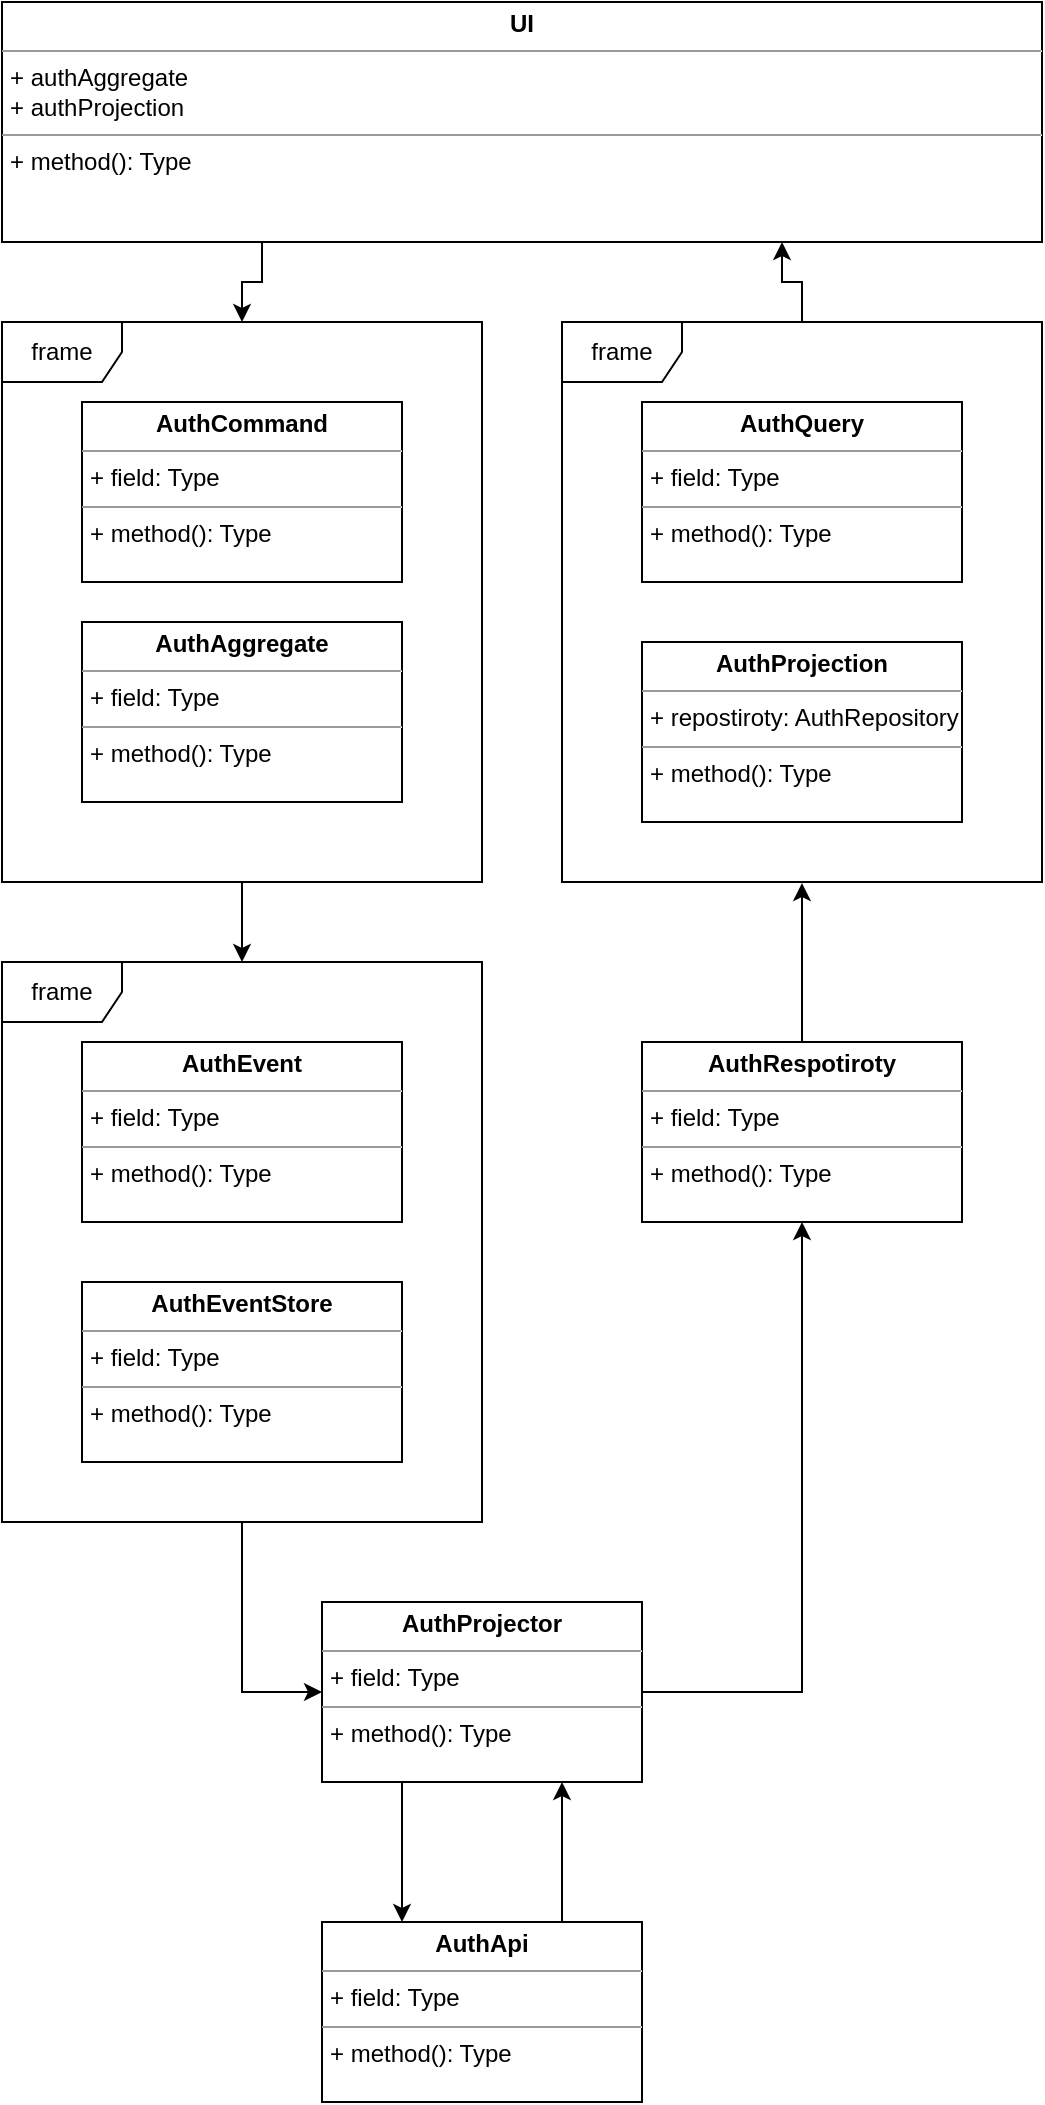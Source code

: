 <mxfile version="23.1.5" type="github">
  <diagram name="Страница — 1" id="XL13YVDVMJeZTi9-Jwk2">
    <mxGraphModel dx="795" dy="543" grid="1" gridSize="10" guides="1" tooltips="1" connect="1" arrows="1" fold="1" page="1" pageScale="1" pageWidth="827" pageHeight="1169" math="0" shadow="0">
      <root>
        <mxCell id="0" />
        <mxCell id="1" parent="0" />
        <mxCell id="xMHgK0UpSn4eUoOwmHlO-2" value="&lt;p style=&quot;margin:0px;margin-top:4px;text-align:center;&quot;&gt;&lt;b&gt;AuthAggregate&lt;/b&gt;&lt;/p&gt;&lt;hr size=&quot;1&quot;&gt;&lt;p style=&quot;margin:0px;margin-left:4px;&quot;&gt;+ field: Type&lt;/p&gt;&lt;hr size=&quot;1&quot;&gt;&lt;p style=&quot;margin:0px;margin-left:4px;&quot;&gt;+ method(): Type&lt;/p&gt;" style="verticalAlign=top;align=left;overflow=fill;html=1;whiteSpace=wrap;" vertex="1" parent="1">
          <mxGeometry x="120" y="350" width="160" height="90" as="geometry" />
        </mxCell>
        <mxCell id="xMHgK0UpSn4eUoOwmHlO-15" style="edgeStyle=orthogonalEdgeStyle;rounded=0;orthogonalLoop=1;jettySize=auto;html=1;exitX=0.25;exitY=1;exitDx=0;exitDy=0;" edge="1" parent="1" source="xMHgK0UpSn4eUoOwmHlO-3" target="xMHgK0UpSn4eUoOwmHlO-6">
          <mxGeometry relative="1" as="geometry" />
        </mxCell>
        <mxCell id="xMHgK0UpSn4eUoOwmHlO-3" value="&lt;p style=&quot;margin:0px;margin-top:4px;text-align:center;&quot;&gt;&lt;b&gt;UI&lt;/b&gt;&lt;/p&gt;&lt;hr size=&quot;1&quot;&gt;&lt;p style=&quot;margin:0px;margin-left:4px;&quot;&gt;+ authAggregate&lt;/p&gt;&lt;p style=&quot;margin:0px;margin-left:4px;&quot;&gt;+ authProjection&lt;/p&gt;&lt;hr size=&quot;1&quot;&gt;&lt;p style=&quot;margin:0px;margin-left:4px;&quot;&gt;+ method(): Type&lt;/p&gt;" style="verticalAlign=top;align=left;overflow=fill;html=1;whiteSpace=wrap;" vertex="1" parent="1">
          <mxGeometry x="80" y="40" width="520" height="120" as="geometry" />
        </mxCell>
        <mxCell id="xMHgK0UpSn4eUoOwmHlO-4" value="&lt;p style=&quot;margin:0px;margin-top:4px;text-align:center;&quot;&gt;&lt;b&gt;AuthProjection&lt;/b&gt;&lt;/p&gt;&lt;hr size=&quot;1&quot;&gt;&lt;p style=&quot;margin:0px;margin-left:4px;&quot;&gt;+ repostiroty: AuthRepository&lt;/p&gt;&lt;hr size=&quot;1&quot;&gt;&lt;p style=&quot;margin:0px;margin-left:4px;&quot;&gt;+ method(): Type&lt;/p&gt;" style="verticalAlign=top;align=left;overflow=fill;html=1;whiteSpace=wrap;" vertex="1" parent="1">
          <mxGeometry x="400" y="360" width="160" height="90" as="geometry" />
        </mxCell>
        <mxCell id="xMHgK0UpSn4eUoOwmHlO-5" value="&lt;p style=&quot;margin:0px;margin-top:4px;text-align:center;&quot;&gt;&lt;b&gt;AuthCommand&lt;/b&gt;&lt;/p&gt;&lt;hr size=&quot;1&quot;&gt;&lt;p style=&quot;margin:0px;margin-left:4px;&quot;&gt;+ field: Type&lt;/p&gt;&lt;hr size=&quot;1&quot;&gt;&lt;p style=&quot;margin:0px;margin-left:4px;&quot;&gt;+ method(): Type&lt;/p&gt;" style="verticalAlign=top;align=left;overflow=fill;html=1;whiteSpace=wrap;" vertex="1" parent="1">
          <mxGeometry x="120" y="240" width="160" height="90" as="geometry" />
        </mxCell>
        <mxCell id="xMHgK0UpSn4eUoOwmHlO-18" style="edgeStyle=orthogonalEdgeStyle;rounded=0;orthogonalLoop=1;jettySize=auto;html=1;" edge="1" parent="1" source="xMHgK0UpSn4eUoOwmHlO-6" target="xMHgK0UpSn4eUoOwmHlO-11">
          <mxGeometry relative="1" as="geometry" />
        </mxCell>
        <mxCell id="xMHgK0UpSn4eUoOwmHlO-6" value="frame" style="shape=umlFrame;whiteSpace=wrap;html=1;pointerEvents=0;" vertex="1" parent="1">
          <mxGeometry x="80" y="200" width="240" height="280" as="geometry" />
        </mxCell>
        <mxCell id="xMHgK0UpSn4eUoOwmHlO-16" style="edgeStyle=orthogonalEdgeStyle;rounded=0;orthogonalLoop=1;jettySize=auto;html=1;entryX=0.75;entryY=1;entryDx=0;entryDy=0;" edge="1" parent="1" source="xMHgK0UpSn4eUoOwmHlO-7" target="xMHgK0UpSn4eUoOwmHlO-3">
          <mxGeometry relative="1" as="geometry" />
        </mxCell>
        <mxCell id="xMHgK0UpSn4eUoOwmHlO-7" value="frame" style="shape=umlFrame;whiteSpace=wrap;html=1;pointerEvents=0;" vertex="1" parent="1">
          <mxGeometry x="360" y="200" width="240" height="280" as="geometry" />
        </mxCell>
        <mxCell id="xMHgK0UpSn4eUoOwmHlO-8" value="&lt;p style=&quot;margin:0px;margin-top:4px;text-align:center;&quot;&gt;&lt;b&gt;AuthQuery&lt;/b&gt;&lt;/p&gt;&lt;hr size=&quot;1&quot;&gt;&lt;p style=&quot;margin:0px;margin-left:4px;&quot;&gt;+ field: Type&lt;/p&gt;&lt;hr size=&quot;1&quot;&gt;&lt;p style=&quot;margin:0px;margin-left:4px;&quot;&gt;+ method(): Type&lt;/p&gt;" style="verticalAlign=top;align=left;overflow=fill;html=1;whiteSpace=wrap;" vertex="1" parent="1">
          <mxGeometry x="400" y="240" width="160" height="90" as="geometry" />
        </mxCell>
        <mxCell id="xMHgK0UpSn4eUoOwmHlO-9" value="&lt;p style=&quot;margin:0px;margin-top:4px;text-align:center;&quot;&gt;&lt;b&gt;AuthEventStore&lt;/b&gt;&lt;/p&gt;&lt;hr size=&quot;1&quot;&gt;&lt;p style=&quot;margin:0px;margin-left:4px;&quot;&gt;+ field: Type&lt;/p&gt;&lt;hr size=&quot;1&quot;&gt;&lt;p style=&quot;margin:0px;margin-left:4px;&quot;&gt;+ method(): Type&lt;/p&gt;" style="verticalAlign=top;align=left;overflow=fill;html=1;whiteSpace=wrap;" vertex="1" parent="1">
          <mxGeometry x="120" y="680" width="160" height="90" as="geometry" />
        </mxCell>
        <mxCell id="xMHgK0UpSn4eUoOwmHlO-10" value="&lt;p style=&quot;margin:0px;margin-top:4px;text-align:center;&quot;&gt;&lt;b&gt;AuthEvent&lt;/b&gt;&lt;/p&gt;&lt;hr size=&quot;1&quot;&gt;&lt;p style=&quot;margin:0px;margin-left:4px;&quot;&gt;+ field: Type&lt;/p&gt;&lt;hr size=&quot;1&quot;&gt;&lt;p style=&quot;margin:0px;margin-left:4px;&quot;&gt;+ method(): Type&lt;/p&gt;" style="verticalAlign=top;align=left;overflow=fill;html=1;whiteSpace=wrap;" vertex="1" parent="1">
          <mxGeometry x="120" y="560" width="160" height="90" as="geometry" />
        </mxCell>
        <mxCell id="xMHgK0UpSn4eUoOwmHlO-19" style="edgeStyle=orthogonalEdgeStyle;rounded=0;orthogonalLoop=1;jettySize=auto;html=1;entryX=0;entryY=0.5;entryDx=0;entryDy=0;" edge="1" parent="1" source="xMHgK0UpSn4eUoOwmHlO-11" target="xMHgK0UpSn4eUoOwmHlO-13">
          <mxGeometry relative="1" as="geometry" />
        </mxCell>
        <mxCell id="xMHgK0UpSn4eUoOwmHlO-11" value="frame" style="shape=umlFrame;whiteSpace=wrap;html=1;pointerEvents=0;" vertex="1" parent="1">
          <mxGeometry x="80" y="520" width="240" height="280" as="geometry" />
        </mxCell>
        <mxCell id="xMHgK0UpSn4eUoOwmHlO-12" value="&lt;p style=&quot;margin:0px;margin-top:4px;text-align:center;&quot;&gt;&lt;b&gt;AuthRespotiroty&lt;/b&gt;&lt;/p&gt;&lt;hr size=&quot;1&quot;&gt;&lt;p style=&quot;margin:0px;margin-left:4px;&quot;&gt;+ field: Type&lt;/p&gt;&lt;hr size=&quot;1&quot;&gt;&lt;p style=&quot;margin:0px;margin-left:4px;&quot;&gt;+ method(): Type&lt;/p&gt;" style="verticalAlign=top;align=left;overflow=fill;html=1;whiteSpace=wrap;" vertex="1" parent="1">
          <mxGeometry x="400" y="560" width="160" height="90" as="geometry" />
        </mxCell>
        <mxCell id="xMHgK0UpSn4eUoOwmHlO-20" style="edgeStyle=orthogonalEdgeStyle;rounded=0;orthogonalLoop=1;jettySize=auto;html=1;entryX=0.5;entryY=1;entryDx=0;entryDy=0;" edge="1" parent="1" source="xMHgK0UpSn4eUoOwmHlO-13" target="xMHgK0UpSn4eUoOwmHlO-12">
          <mxGeometry relative="1" as="geometry">
            <Array as="points">
              <mxPoint x="480" y="885" />
            </Array>
          </mxGeometry>
        </mxCell>
        <mxCell id="xMHgK0UpSn4eUoOwmHlO-22" style="edgeStyle=orthogonalEdgeStyle;rounded=0;orthogonalLoop=1;jettySize=auto;html=1;exitX=0.25;exitY=1;exitDx=0;exitDy=0;entryX=0.25;entryY=0;entryDx=0;entryDy=0;" edge="1" parent="1" source="xMHgK0UpSn4eUoOwmHlO-13" target="xMHgK0UpSn4eUoOwmHlO-14">
          <mxGeometry relative="1" as="geometry" />
        </mxCell>
        <mxCell id="xMHgK0UpSn4eUoOwmHlO-13" value="&lt;p style=&quot;margin:0px;margin-top:4px;text-align:center;&quot;&gt;&lt;b&gt;AuthProjector&lt;/b&gt;&lt;/p&gt;&lt;hr size=&quot;1&quot;&gt;&lt;p style=&quot;margin:0px;margin-left:4px;&quot;&gt;+ field: Type&lt;/p&gt;&lt;hr size=&quot;1&quot;&gt;&lt;p style=&quot;margin:0px;margin-left:4px;&quot;&gt;+ method(): Type&lt;/p&gt;" style="verticalAlign=top;align=left;overflow=fill;html=1;whiteSpace=wrap;" vertex="1" parent="1">
          <mxGeometry x="240" y="840" width="160" height="90" as="geometry" />
        </mxCell>
        <mxCell id="xMHgK0UpSn4eUoOwmHlO-23" style="edgeStyle=orthogonalEdgeStyle;rounded=0;orthogonalLoop=1;jettySize=auto;html=1;exitX=0.75;exitY=0;exitDx=0;exitDy=0;entryX=0.75;entryY=1;entryDx=0;entryDy=0;" edge="1" parent="1" source="xMHgK0UpSn4eUoOwmHlO-14" target="xMHgK0UpSn4eUoOwmHlO-13">
          <mxGeometry relative="1" as="geometry" />
        </mxCell>
        <mxCell id="xMHgK0UpSn4eUoOwmHlO-14" value="&lt;p style=&quot;margin:0px;margin-top:4px;text-align:center;&quot;&gt;&lt;b&gt;AuthApi&lt;/b&gt;&lt;/p&gt;&lt;hr size=&quot;1&quot;&gt;&lt;p style=&quot;margin:0px;margin-left:4px;&quot;&gt;+ field: Type&lt;/p&gt;&lt;hr size=&quot;1&quot;&gt;&lt;p style=&quot;margin:0px;margin-left:4px;&quot;&gt;+ method(): Type&lt;/p&gt;" style="verticalAlign=top;align=left;overflow=fill;html=1;whiteSpace=wrap;" vertex="1" parent="1">
          <mxGeometry x="240" y="1000" width="160" height="90" as="geometry" />
        </mxCell>
        <mxCell id="xMHgK0UpSn4eUoOwmHlO-21" style="edgeStyle=orthogonalEdgeStyle;rounded=0;orthogonalLoop=1;jettySize=auto;html=1;entryX=0.5;entryY=1.002;entryDx=0;entryDy=0;entryPerimeter=0;" edge="1" parent="1" source="xMHgK0UpSn4eUoOwmHlO-12" target="xMHgK0UpSn4eUoOwmHlO-7">
          <mxGeometry relative="1" as="geometry" />
        </mxCell>
      </root>
    </mxGraphModel>
  </diagram>
</mxfile>
